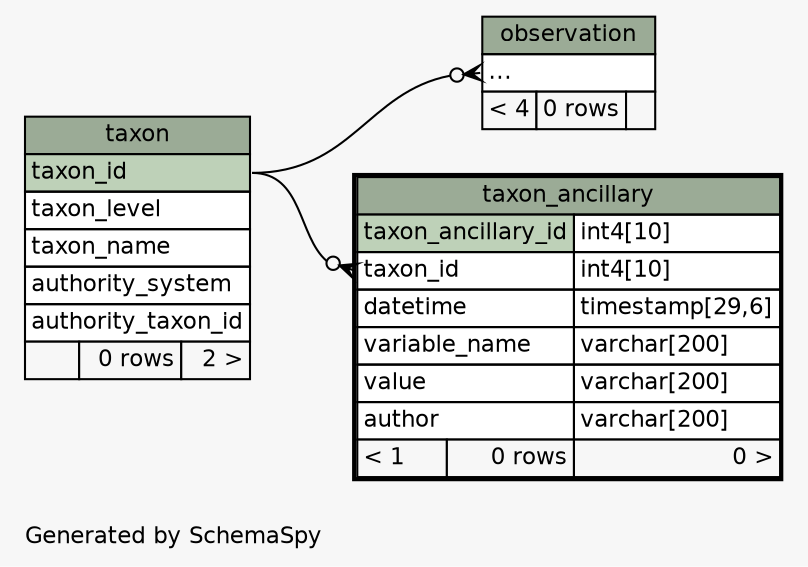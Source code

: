 // dot 2.38.0 on Mac OS X 10.11.6
// SchemaSpy rev 590
digraph "twoDegreesRelationshipsDiagram" {
  graph [
    rankdir="RL"
    bgcolor="#f7f7f7"
    label="\nGenerated by SchemaSpy"
    labeljust="l"
    nodesep="0.18"
    ranksep="0.46"
    fontname="Helvetica"
    fontsize="11"
  ];
  node [
    fontname="Helvetica"
    fontsize="11"
    shape="plaintext"
  ];
  edge [
    arrowsize="0.8"
  ];
  "observation":"elipses":w -> "taxon":"taxon_id":e [arrowhead=none dir=back arrowtail=crowodot];
  "taxon_ancillary":"taxon_id":w -> "taxon":"taxon_id":e [arrowhead=none dir=back arrowtail=crowodot];
  "observation" [
    label=<
    <TABLE BORDER="0" CELLBORDER="1" CELLSPACING="0" BGCOLOR="#ffffff">
      <TR><TD COLSPAN="3" BGCOLOR="#9bab96" ALIGN="CENTER">observation</TD></TR>
      <TR><TD PORT="elipses" COLSPAN="3" ALIGN="LEFT">...</TD></TR>
      <TR><TD ALIGN="LEFT" BGCOLOR="#f7f7f7">&lt; 4</TD><TD ALIGN="RIGHT" BGCOLOR="#f7f7f7">0 rows</TD><TD ALIGN="RIGHT" BGCOLOR="#f7f7f7">  </TD></TR>
    </TABLE>>
    URL="observation.html"
    tooltip="observation"
  ];
  "taxon" [
    label=<
    <TABLE BORDER="0" CELLBORDER="1" CELLSPACING="0" BGCOLOR="#ffffff">
      <TR><TD COLSPAN="3" BGCOLOR="#9bab96" ALIGN="CENTER">taxon</TD></TR>
      <TR><TD PORT="taxon_id" COLSPAN="3" BGCOLOR="#bed1b8" ALIGN="LEFT">taxon_id</TD></TR>
      <TR><TD PORT="taxon_level" COLSPAN="3" ALIGN="LEFT">taxon_level</TD></TR>
      <TR><TD PORT="taxon_name" COLSPAN="3" ALIGN="LEFT">taxon_name</TD></TR>
      <TR><TD PORT="authority_system" COLSPAN="3" ALIGN="LEFT">authority_system</TD></TR>
      <TR><TD PORT="authority_taxon_id" COLSPAN="3" ALIGN="LEFT">authority_taxon_id</TD></TR>
      <TR><TD ALIGN="LEFT" BGCOLOR="#f7f7f7">  </TD><TD ALIGN="RIGHT" BGCOLOR="#f7f7f7">0 rows</TD><TD ALIGN="RIGHT" BGCOLOR="#f7f7f7">2 &gt;</TD></TR>
    </TABLE>>
    URL="taxon.html"
    tooltip="taxon"
  ];
  "taxon_ancillary" [
    label=<
    <TABLE BORDER="2" CELLBORDER="1" CELLSPACING="0" BGCOLOR="#ffffff">
      <TR><TD COLSPAN="3" BGCOLOR="#9bab96" ALIGN="CENTER">taxon_ancillary</TD></TR>
      <TR><TD PORT="taxon_ancillary_id" COLSPAN="2" BGCOLOR="#bed1b8" ALIGN="LEFT">taxon_ancillary_id</TD><TD PORT="taxon_ancillary_id.type" ALIGN="LEFT">int4[10]</TD></TR>
      <TR><TD PORT="taxon_id" COLSPAN="2" ALIGN="LEFT">taxon_id</TD><TD PORT="taxon_id.type" ALIGN="LEFT">int4[10]</TD></TR>
      <TR><TD PORT="datetime" COLSPAN="2" ALIGN="LEFT">datetime</TD><TD PORT="datetime.type" ALIGN="LEFT">timestamp[29,6]</TD></TR>
      <TR><TD PORT="variable_name" COLSPAN="2" ALIGN="LEFT">variable_name</TD><TD PORT="variable_name.type" ALIGN="LEFT">varchar[200]</TD></TR>
      <TR><TD PORT="value" COLSPAN="2" ALIGN="LEFT">value</TD><TD PORT="value.type" ALIGN="LEFT">varchar[200]</TD></TR>
      <TR><TD PORT="author" COLSPAN="2" ALIGN="LEFT">author</TD><TD PORT="author.type" ALIGN="LEFT">varchar[200]</TD></TR>
      <TR><TD ALIGN="LEFT" BGCOLOR="#f7f7f7">&lt; 1</TD><TD ALIGN="RIGHT" BGCOLOR="#f7f7f7">0 rows</TD><TD ALIGN="RIGHT" BGCOLOR="#f7f7f7">0 &gt;</TD></TR>
    </TABLE>>
    URL="taxon_ancillary.html"
    tooltip="taxon_ancillary"
  ];
}
